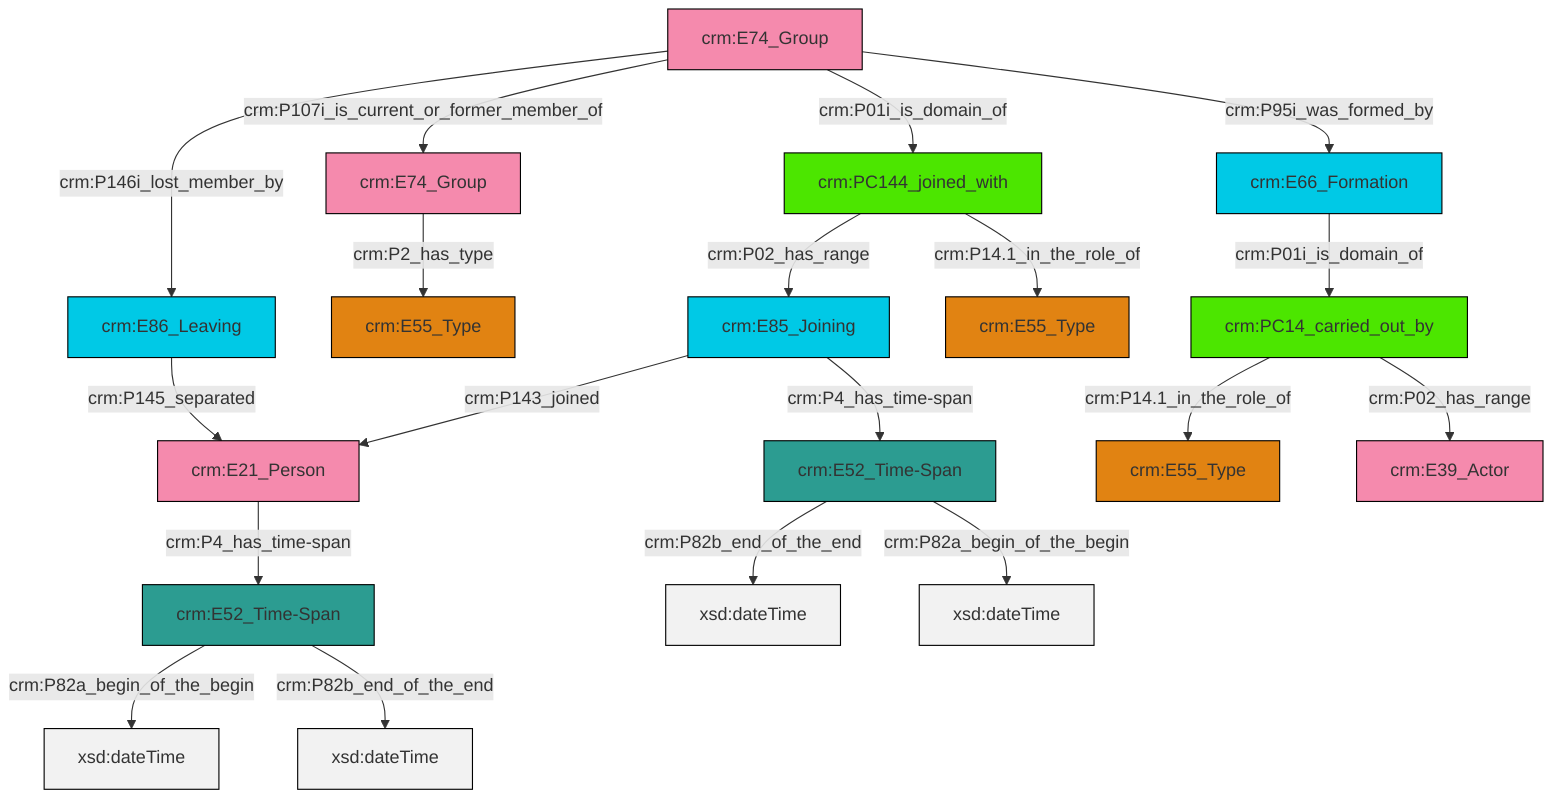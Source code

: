 graph TD
classDef Literal fill:#f2f2f2,stroke:#000000;
classDef CRM_Entity fill:#FFFFFF,stroke:#000000;
classDef Temporal_Entity fill:#00C9E6, stroke:#000000;
classDef Type fill:#E18312, stroke:#000000;
classDef Time-Span fill:#2C9C91, stroke:#000000;
classDef Appellation fill:#FFEB7F, stroke:#000000;
classDef Place fill:#008836, stroke:#000000;
classDef Persistent_Item fill:#B266B2, stroke:#000000;
classDef Conceptual_Object fill:#FFD700, stroke:#000000;
classDef Physical_Thing fill:#D2B48C, stroke:#000000;
classDef Actor fill:#f58aad, stroke:#000000;
classDef PC_Classes fill:#4ce600, stroke:#000000;
classDef Multi fill:#cccccc,stroke:#000000;

0["crm:E74_Group"]:::Actor -->|crm:P2_has_type| 1["crm:E55_Type"]:::Type
4["crm:PC144_joined_with"]:::PC_Classes -->|crm:P02_has_range| 5["crm:E85_Joining"]:::Temporal_Entity
8["crm:E74_Group"]:::Actor -->|crm:P146i_lost_member_by| 9["crm:E86_Leaving"]:::Temporal_Entity
5["crm:E85_Joining"]:::Temporal_Entity -->|crm:P143_joined| 11["crm:E21_Person"]:::Actor
5["crm:E85_Joining"]:::Temporal_Entity -->|crm:P4_has_time-span| 2["crm:E52_Time-Span"]:::Time-Span
8["crm:E74_Group"]:::Actor -->|crm:P107i_is_current_or_former_member_of| 0["crm:E74_Group"]:::Actor
9["crm:E86_Leaving"]:::Temporal_Entity -->|crm:P145_separated| 11["crm:E21_Person"]:::Actor
2["crm:E52_Time-Span"]:::Time-Span -->|crm:P82b_end_of_the_end| 20[xsd:dateTime]:::Literal
4["crm:PC144_joined_with"]:::PC_Classes -->|crm:P14.1_in_the_role_of| 12["crm:E55_Type"]:::Type
21["crm:E66_Formation"]:::Temporal_Entity -->|crm:P01i_is_domain_of| 22["crm:PC14_carried_out_by"]:::PC_Classes
11["crm:E21_Person"]:::Actor -->|crm:P4_has_time-span| 18["crm:E52_Time-Span"]:::Time-Span
18["crm:E52_Time-Span"]:::Time-Span -->|crm:P82a_begin_of_the_begin| 23[xsd:dateTime]:::Literal
22["crm:PC14_carried_out_by"]:::PC_Classes -->|crm:P14.1_in_the_role_of| 6["crm:E55_Type"]:::Type
8["crm:E74_Group"]:::Actor -->|crm:P01i_is_domain_of| 4["crm:PC144_joined_with"]:::PC_Classes
2["crm:E52_Time-Span"]:::Time-Span -->|crm:P82a_begin_of_the_begin| 33[xsd:dateTime]:::Literal
22["crm:PC14_carried_out_by"]:::PC_Classes -->|crm:P02_has_range| 30["crm:E39_Actor"]:::Actor
8["crm:E74_Group"]:::Actor -->|crm:P95i_was_formed_by| 21["crm:E66_Formation"]:::Temporal_Entity
18["crm:E52_Time-Span"]:::Time-Span -->|crm:P82b_end_of_the_end| 34[xsd:dateTime]:::Literal